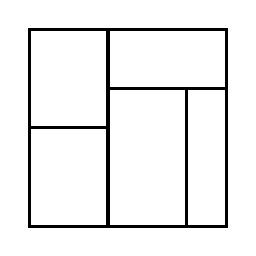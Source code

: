 \begin{tikzpicture}[very thick, scale=.5]
    \draw (0,5/2) rectangle (2,5);
    \draw (0,0) rectangle (2,5/2);
    \draw (2,7/2) rectangle (5,5);
    \draw (2,0) rectangle (4,7/2);
    \draw (4,0) rectangle (5,7/2);
\end{tikzpicture}
